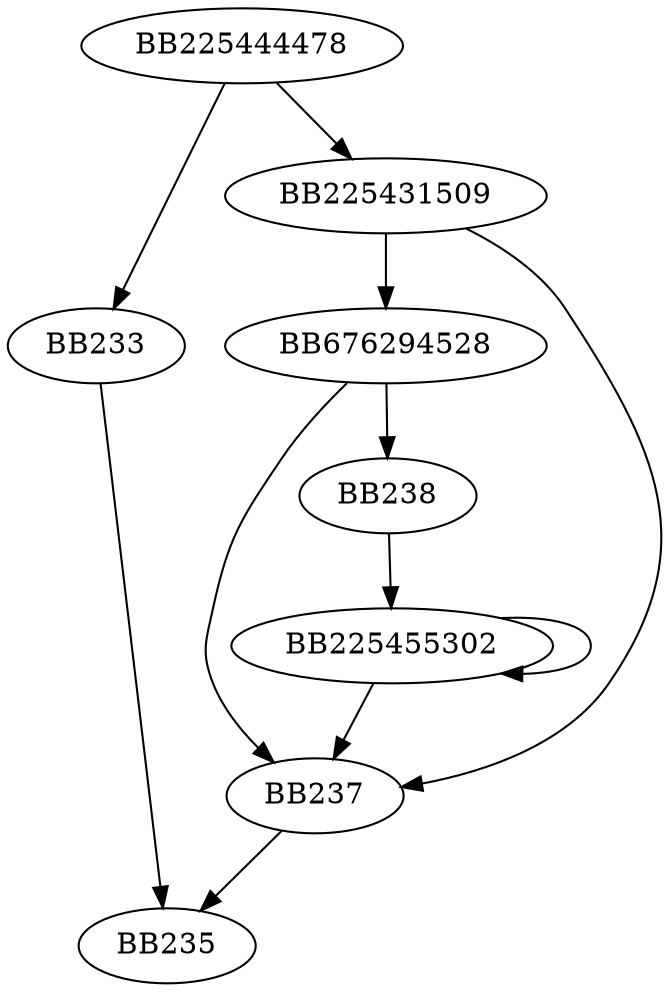 digraph G{
	BB225444478->BB233;
	BB225444478->BB225431509;
	BB233->BB235;
	BB225431509->BB676294528;
	BB225431509->BB237;
	BB676294528->BB237;
	BB676294528->BB238;
	BB238->BB225455302;
	BB225455302->BB237;
	BB225455302->BB225455302;
	BB237->BB235;
}
